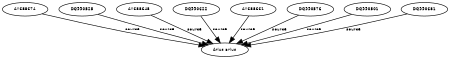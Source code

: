 digraph G {
size="3,3";
node [fontsize=7, fontname="Helvetica"];
edge [fontsize=7, fontname="Helvetica"];
node0 [label="Arius arius", width=0.27433100247,height=0.27433100247];
node1 [label="AY688674", width=0.27433100247,height=0.27433100247];
node2 [label="DQ990525", width=0.27433100247,height=0.27433100247];
node3 [label="AY688648", width=0.27433100247,height=0.27433100247];
node4 [label="DQ990622", width=0.27433100247,height=0.27433100247];
node5 [label="AY688661", width=0.27433100247,height=0.27433100247];
node6 [label="DQ990576", width=0.27433100247,height=0.27433100247];
node7 [label="DQ990501", width=0.27433100247,height=0.27433100247];
node8 [label="DQ990681", width=0.27433100247,height=0.27433100247];
node1 -> node0 [label="source"];
node2 -> node0 [label="source"];
node3 -> node0 [label="source"];
node4 -> node0 [label="source"];
node5 -> node0 [label="source"];
node6 -> node0 [label="source"];
node7 -> node0 [label="source"];
node8 -> node0 [label="source"];
}


